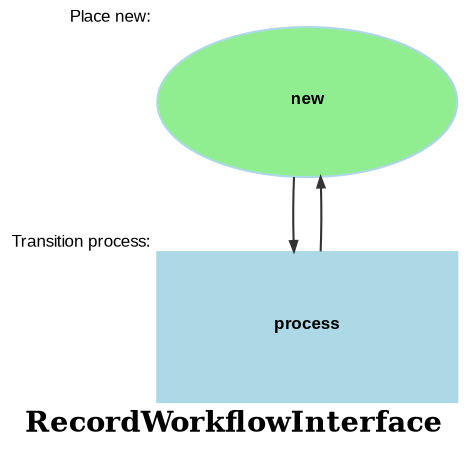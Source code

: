 digraph workflow {
  ratio="compress" rankdir="TB" label=<<B>RecordWorkflowInterface</B>>
  node [fontsize="8" fontname="Arial" color="lightBlue" style="filled" fixedsize="false" width="2" height="1"];
  edge [fontsize="7" fontname="Arial" color="#333333" arrowhead="normal" arrowsize="0.5"];

  place_new [label=<<B>new</B>>, shape=oval fillcolor="lightgreen" style="filled" xlabel="Place new: "];
  transition_process [label=<<B>process</B>>, shape="box" regular="" xlabel="Transition process: "];
  place_new -> transition_process [style="solid", comment="new"];
  transition_process -> place_new [style="solid"];
}
